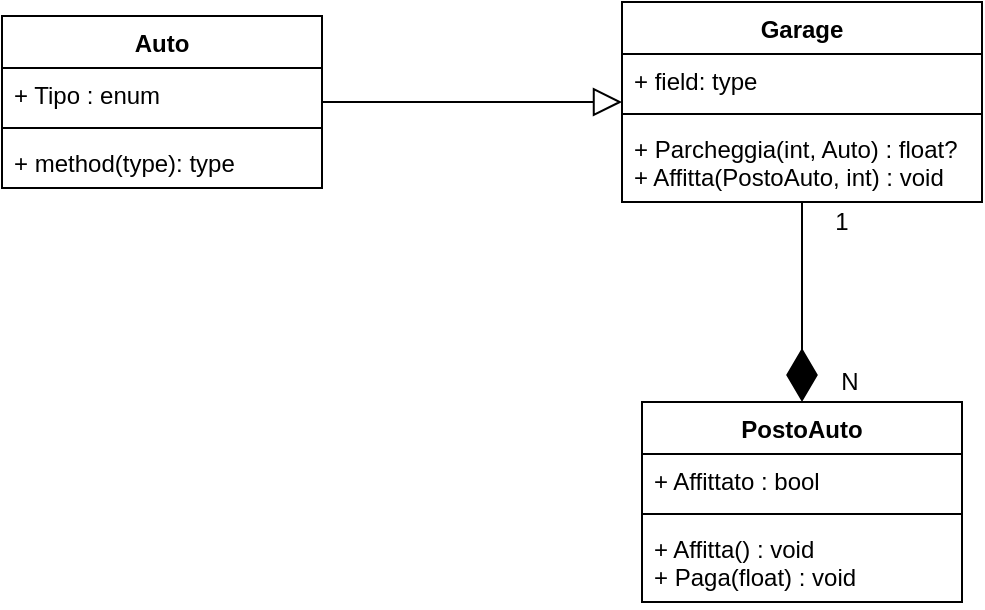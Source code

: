 <mxfile version="14.2.7" type="github">
  <diagram id="C5RBs43oDa-KdzZeNtuy" name="Page-1">
    <mxGraphModel dx="2062" dy="1160" grid="1" gridSize="10" guides="1" tooltips="1" connect="1" arrows="1" fold="1" page="1" pageScale="1" pageWidth="827" pageHeight="1169" math="0" shadow="0">
      <root>
        <mxCell id="WIyWlLk6GJQsqaUBKTNV-0" />
        <mxCell id="WIyWlLk6GJQsqaUBKTNV-1" parent="WIyWlLk6GJQsqaUBKTNV-0" />
        <mxCell id="Ari0ivZVQ_n3jKv0Ipc2-32" value="Garage" style="swimlane;fontStyle=1;align=center;verticalAlign=top;childLayout=stackLayout;horizontal=1;startSize=26;horizontalStack=0;resizeParent=1;resizeParentMax=0;resizeLast=0;collapsible=1;marginBottom=0;" vertex="1" parent="WIyWlLk6GJQsqaUBKTNV-1">
          <mxGeometry x="320" y="80" width="180" height="100" as="geometry" />
        </mxCell>
        <mxCell id="Ari0ivZVQ_n3jKv0Ipc2-33" value="+ field: type" style="text;strokeColor=none;fillColor=none;align=left;verticalAlign=top;spacingLeft=4;spacingRight=4;overflow=hidden;rotatable=0;points=[[0,0.5],[1,0.5]];portConstraint=eastwest;" vertex="1" parent="Ari0ivZVQ_n3jKv0Ipc2-32">
          <mxGeometry y="26" width="180" height="26" as="geometry" />
        </mxCell>
        <mxCell id="Ari0ivZVQ_n3jKv0Ipc2-34" value="" style="line;strokeWidth=1;fillColor=none;align=left;verticalAlign=middle;spacingTop=-1;spacingLeft=3;spacingRight=3;rotatable=0;labelPosition=right;points=[];portConstraint=eastwest;" vertex="1" parent="Ari0ivZVQ_n3jKv0Ipc2-32">
          <mxGeometry y="52" width="180" height="8" as="geometry" />
        </mxCell>
        <mxCell id="Ari0ivZVQ_n3jKv0Ipc2-35" value="+ Parcheggia(int, Auto) : float?&#xa;+ Affitta(PostoAuto, int) : void" style="text;strokeColor=none;fillColor=none;align=left;verticalAlign=top;spacingLeft=4;spacingRight=4;overflow=hidden;rotatable=0;points=[[0,0.5],[1,0.5]];portConstraint=eastwest;" vertex="1" parent="Ari0ivZVQ_n3jKv0Ipc2-32">
          <mxGeometry y="60" width="180" height="40" as="geometry" />
        </mxCell>
        <mxCell id="Ari0ivZVQ_n3jKv0Ipc2-36" value="PostoAuto" style="swimlane;fontStyle=1;align=center;verticalAlign=top;childLayout=stackLayout;horizontal=1;startSize=26;horizontalStack=0;resizeParent=1;resizeParentMax=0;resizeLast=0;collapsible=1;marginBottom=0;" vertex="1" parent="WIyWlLk6GJQsqaUBKTNV-1">
          <mxGeometry x="330" y="280" width="160" height="100" as="geometry" />
        </mxCell>
        <mxCell id="Ari0ivZVQ_n3jKv0Ipc2-37" value="+ Affittato : bool" style="text;strokeColor=none;fillColor=none;align=left;verticalAlign=top;spacingLeft=4;spacingRight=4;overflow=hidden;rotatable=0;points=[[0,0.5],[1,0.5]];portConstraint=eastwest;" vertex="1" parent="Ari0ivZVQ_n3jKv0Ipc2-36">
          <mxGeometry y="26" width="160" height="26" as="geometry" />
        </mxCell>
        <mxCell id="Ari0ivZVQ_n3jKv0Ipc2-38" value="" style="line;strokeWidth=1;fillColor=none;align=left;verticalAlign=middle;spacingTop=-1;spacingLeft=3;spacingRight=3;rotatable=0;labelPosition=right;points=[];portConstraint=eastwest;" vertex="1" parent="Ari0ivZVQ_n3jKv0Ipc2-36">
          <mxGeometry y="52" width="160" height="8" as="geometry" />
        </mxCell>
        <mxCell id="Ari0ivZVQ_n3jKv0Ipc2-39" value="+ Affitta() : void&#xa;+ Paga(float) : void" style="text;strokeColor=none;fillColor=none;align=left;verticalAlign=top;spacingLeft=4;spacingRight=4;overflow=hidden;rotatable=0;points=[[0,0.5],[1,0.5]];portConstraint=eastwest;" vertex="1" parent="Ari0ivZVQ_n3jKv0Ipc2-36">
          <mxGeometry y="60" width="160" height="40" as="geometry" />
        </mxCell>
        <mxCell id="Ari0ivZVQ_n3jKv0Ipc2-40" value="Auto" style="swimlane;fontStyle=1;align=center;verticalAlign=top;childLayout=stackLayout;horizontal=1;startSize=26;horizontalStack=0;resizeParent=1;resizeParentMax=0;resizeLast=0;collapsible=1;marginBottom=0;" vertex="1" parent="WIyWlLk6GJQsqaUBKTNV-1">
          <mxGeometry x="10" y="87" width="160" height="86" as="geometry" />
        </mxCell>
        <mxCell id="Ari0ivZVQ_n3jKv0Ipc2-41" value="+ Tipo : enum" style="text;strokeColor=none;fillColor=none;align=left;verticalAlign=top;spacingLeft=4;spacingRight=4;overflow=hidden;rotatable=0;points=[[0,0.5],[1,0.5]];portConstraint=eastwest;" vertex="1" parent="Ari0ivZVQ_n3jKv0Ipc2-40">
          <mxGeometry y="26" width="160" height="26" as="geometry" />
        </mxCell>
        <mxCell id="Ari0ivZVQ_n3jKv0Ipc2-42" value="" style="line;strokeWidth=1;fillColor=none;align=left;verticalAlign=middle;spacingTop=-1;spacingLeft=3;spacingRight=3;rotatable=0;labelPosition=right;points=[];portConstraint=eastwest;" vertex="1" parent="Ari0ivZVQ_n3jKv0Ipc2-40">
          <mxGeometry y="52" width="160" height="8" as="geometry" />
        </mxCell>
        <mxCell id="Ari0ivZVQ_n3jKv0Ipc2-43" value="+ method(type): type" style="text;strokeColor=none;fillColor=none;align=left;verticalAlign=top;spacingLeft=4;spacingRight=4;overflow=hidden;rotatable=0;points=[[0,0.5],[1,0.5]];portConstraint=eastwest;" vertex="1" parent="Ari0ivZVQ_n3jKv0Ipc2-40">
          <mxGeometry y="60" width="160" height="26" as="geometry" />
        </mxCell>
        <mxCell id="Ari0ivZVQ_n3jKv0Ipc2-45" value="" style="endArrow=diamondThin;endFill=1;endSize=24;html=1;" edge="1" parent="WIyWlLk6GJQsqaUBKTNV-1" source="Ari0ivZVQ_n3jKv0Ipc2-32" target="Ari0ivZVQ_n3jKv0Ipc2-36">
          <mxGeometry width="160" relative="1" as="geometry">
            <mxPoint x="160" y="520" as="sourcePoint" />
            <mxPoint x="320" y="520" as="targetPoint" />
          </mxGeometry>
        </mxCell>
        <mxCell id="Ari0ivZVQ_n3jKv0Ipc2-46" value="" style="endArrow=block;endFill=0;endSize=12;html=1;" edge="1" parent="WIyWlLk6GJQsqaUBKTNV-1" source="Ari0ivZVQ_n3jKv0Ipc2-40" target="Ari0ivZVQ_n3jKv0Ipc2-32">
          <mxGeometry width="160" relative="1" as="geometry">
            <mxPoint x="100" y="540" as="sourcePoint" />
            <mxPoint x="260" y="540" as="targetPoint" />
          </mxGeometry>
        </mxCell>
        <mxCell id="Ari0ivZVQ_n3jKv0Ipc2-47" value="1" style="text;html=1;strokeColor=none;fillColor=none;align=center;verticalAlign=middle;whiteSpace=wrap;rounded=0;" vertex="1" parent="WIyWlLk6GJQsqaUBKTNV-1">
          <mxGeometry x="410" y="180" width="40" height="20" as="geometry" />
        </mxCell>
        <mxCell id="Ari0ivZVQ_n3jKv0Ipc2-48" value="N" style="text;html=1;strokeColor=none;fillColor=none;align=center;verticalAlign=middle;whiteSpace=wrap;rounded=0;" vertex="1" parent="WIyWlLk6GJQsqaUBKTNV-1">
          <mxGeometry x="414" y="260" width="40" height="20" as="geometry" />
        </mxCell>
      </root>
    </mxGraphModel>
  </diagram>
</mxfile>
